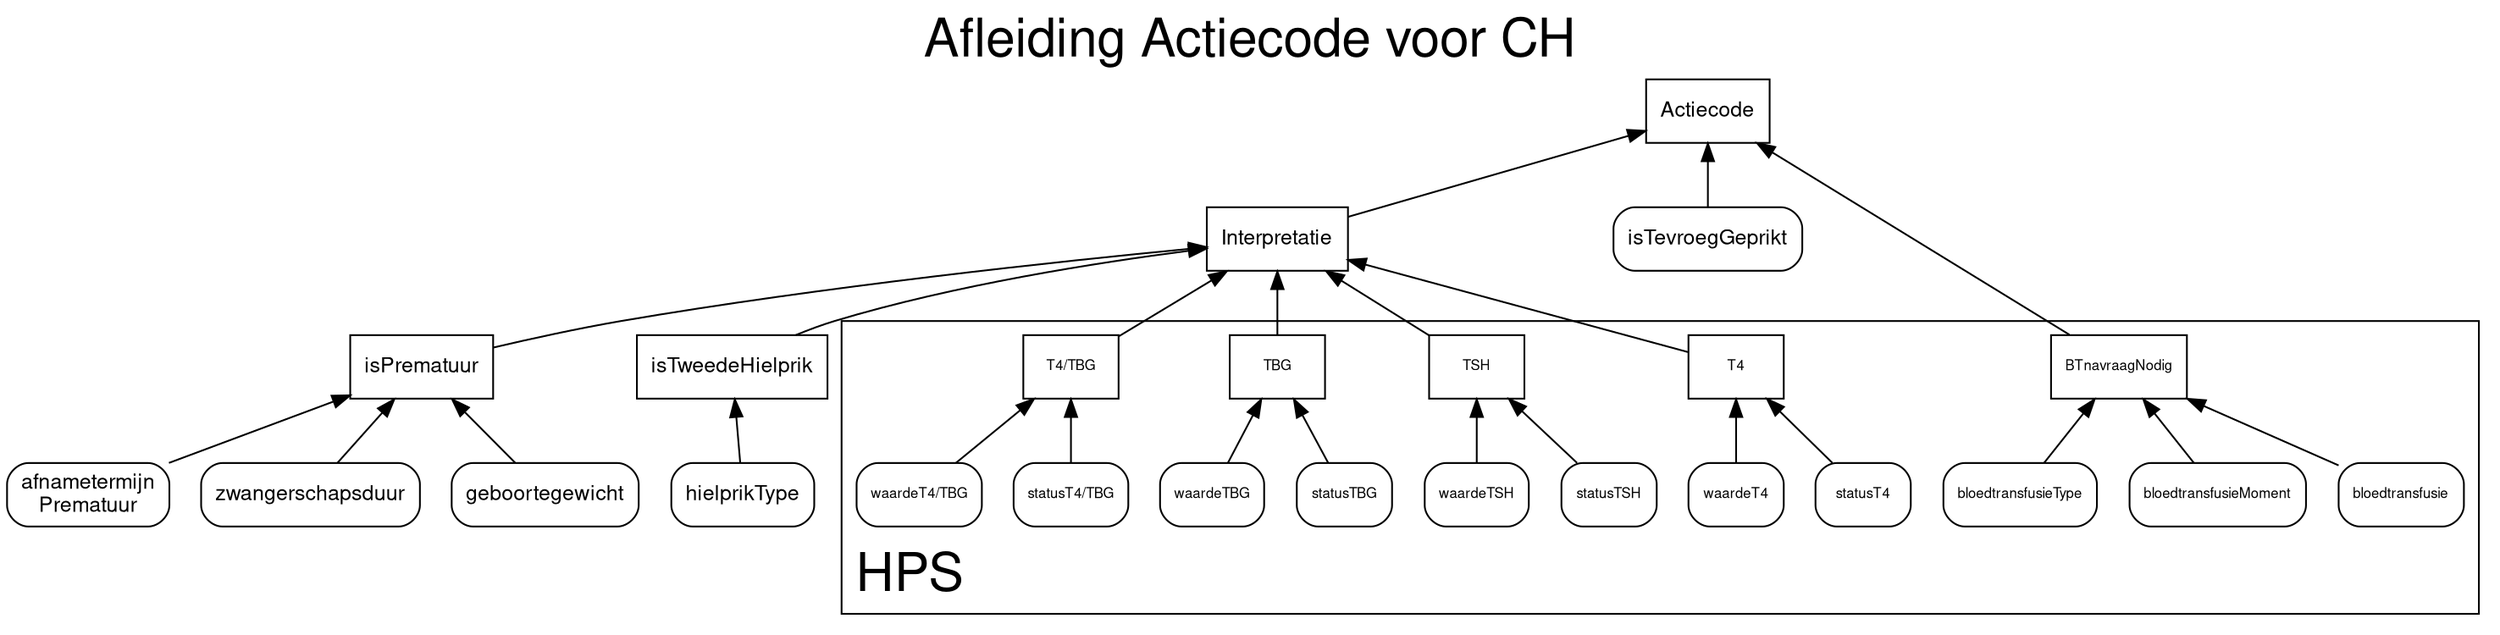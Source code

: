 digraph mygraph {
  rankdir="BT"
  fontname="Helvetica,Arial,sans-serif"
  concentrate=true
graph [charset="UTF-8"
       fontsize=30
       labelloc="t" 
       label="Afleiding Actiecode voor CH" 
       layout="dot"
       splines=true 
       overlap=false 
       rankdir = "BT"]

  node [fontname="Helvetica,Arial,sans-serif"
        shape=Mrecord
        fontsize=12]
  edge [fontname="Helvetica,Arial,sans-serif"]
  subgraph cluster_0 {
    label = "HPS";
    node [fontsize=8];
    labelloc="t"
    labeljust=l


          BTnavraagNodig [shape=box]
          bloedtransfusie -> BTnavraagNodig
          bloedtransfusieMoment -> BTnavraagNodig
          bloedtransfusieType -> BTnavraagNodig

          T4 [shape=box]
          statusT4 -> T4
          waardeT4 -> T4

          TSH [shape=box]
          statusTSH -> TSH
          waardeTSH -> TSH

          TBG [shape=box]
          statusTBG -> TBG
          waardeTBG -> TBG

          "T4/TBG" [shape=box]
          "statusT4/TBG" -> "T4/TBG"
          "waardeT4/TBG" -> "T4/TBG"

  }

  // Actiecode [shape=box]
  // isAfwijkend -> Actiecode
  // isDubieus -> Actiecode
  // isTevroegGeprikt -> Actiecode
  // BTNavraagNodig -> Actiecode

  isPrematuur [shape=box]
  "afnametermijn\nPrematuur" -> isPrematuur
  zwangerschapsduur -> isPrematuur
  geboortegewicht -> isPrematuur

  Actiecode [shape=box]
  Interpretatie -> Actiecode
  isTevroegGeprikt -> Actiecode
  BTnavraagNodig -> Actiecode


  Interpretatie [shape=box]
  isPrematuur -> Interpretatie
  isTweedeHielprik -> Interpretatie
  T4 -> Interpretatie
  TSH -> Interpretatie
  TBG -> Interpretatie
  "T4/TBG" -> Interpretatie
  
  isTweedeHielprik [shape=box]
  hielprikType -> isTweedeHielprik
  // BTNavraagNodig [shape=box]
  // ErWasEenBT -> BTNavraagNodig
  // VoldoendeTijdBT -> BTNavraagNodig
  // TypeBT -> BTNavraagNodig

  // VoldoendeTijdBT [shape=box]
  // "BTDatum(Tijd)" -> VoldoendeTijdBT
  // "AfnameDatum(Tijd)" -> VoldoendeTijdBT

  // isTevroegGeprikt [shape=box]
  // "GeboorteDatum(Tijd)" -> isTevroegGeprikt
  // "AfnameDatum(Tijd)" -> isTevroegGeprikt





 }